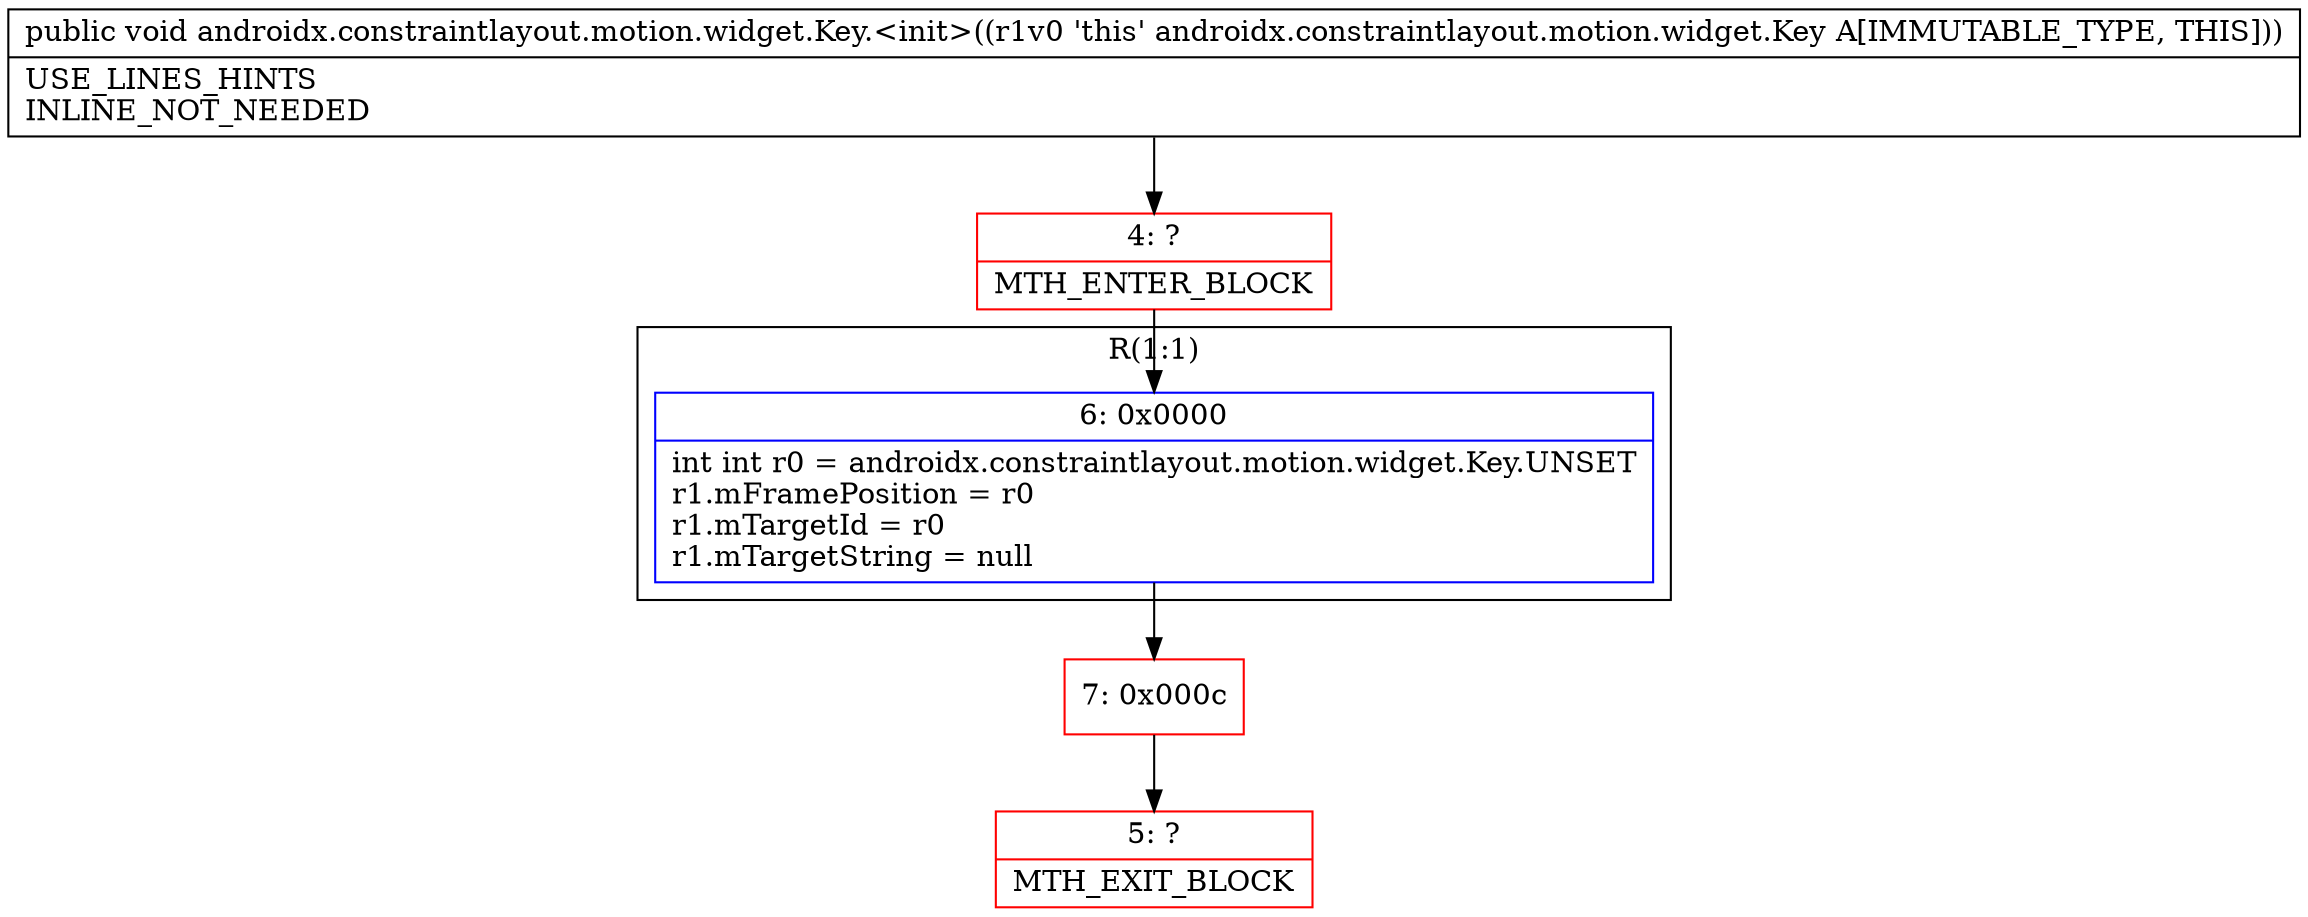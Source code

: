 digraph "CFG forandroidx.constraintlayout.motion.widget.Key.\<init\>()V" {
subgraph cluster_Region_823028128 {
label = "R(1:1)";
node [shape=record,color=blue];
Node_6 [shape=record,label="{6\:\ 0x0000|int int r0 = androidx.constraintlayout.motion.widget.Key.UNSET\lr1.mFramePosition = r0\lr1.mTargetId = r0\lr1.mTargetString = null\l}"];
}
Node_4 [shape=record,color=red,label="{4\:\ ?|MTH_ENTER_BLOCK\l}"];
Node_7 [shape=record,color=red,label="{7\:\ 0x000c}"];
Node_5 [shape=record,color=red,label="{5\:\ ?|MTH_EXIT_BLOCK\l}"];
MethodNode[shape=record,label="{public void androidx.constraintlayout.motion.widget.Key.\<init\>((r1v0 'this' androidx.constraintlayout.motion.widget.Key A[IMMUTABLE_TYPE, THIS]))  | USE_LINES_HINTS\lINLINE_NOT_NEEDED\l}"];
MethodNode -> Node_4;Node_6 -> Node_7;
Node_4 -> Node_6;
Node_7 -> Node_5;
}

